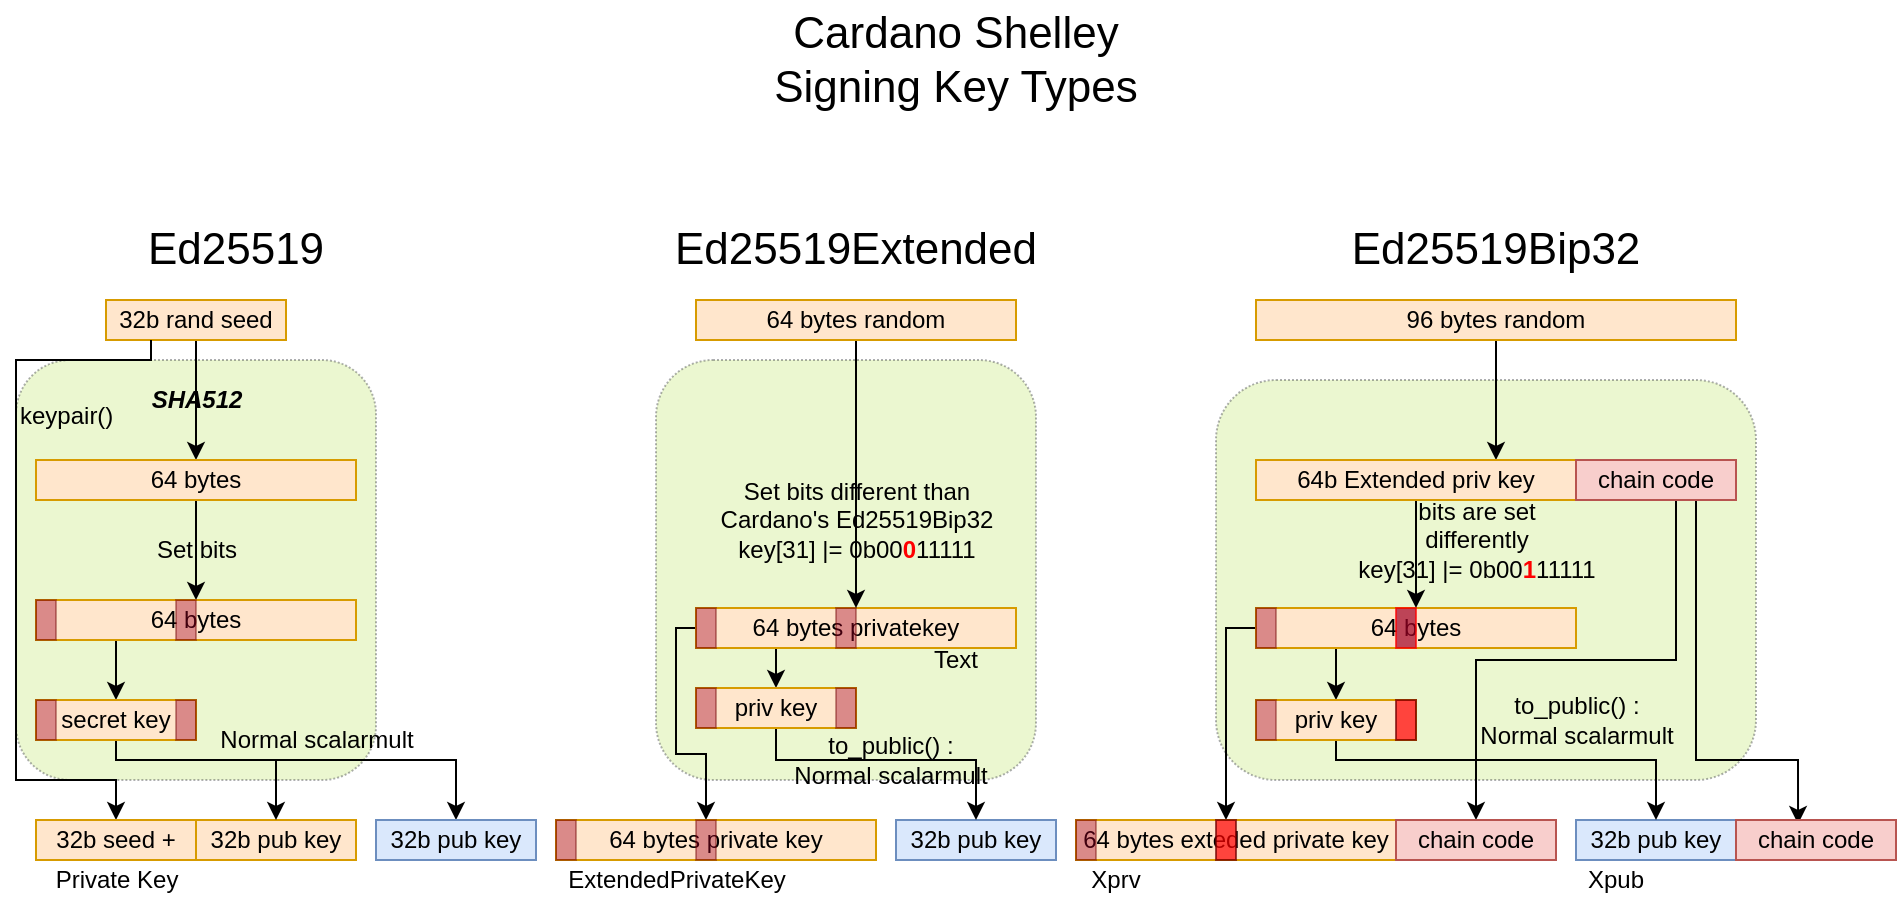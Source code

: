 <mxfile version="13.4.2" type="github">
  <diagram id="jsM0z9PeffmMUa2pt2d3" name="Page-1">
    <mxGraphModel dx="1257" dy="599" grid="1" gridSize="10" guides="1" tooltips="1" connect="1" arrows="1" fold="1" page="1" pageScale="1" pageWidth="960" pageHeight="503" math="0" shadow="0">
      <root>
        <mxCell id="0" />
        <mxCell id="1" parent="0" />
        <mxCell id="I6ufPXRZWOeGENPabrLU-53" value="&lt;br&gt;keypair()" style="rounded=1;whiteSpace=wrap;html=1;fontSize=12;opacity=40;align=left;verticalAlign=top;dashed=1;dashPattern=1 1;fillColor=#cdeb8b;strokeColor=#36393d;" parent="1" vertex="1">
          <mxGeometry x="10" y="190" width="180" height="210" as="geometry" />
        </mxCell>
        <mxCell id="I6ufPXRZWOeGENPabrLU-59" value="" style="rounded=1;whiteSpace=wrap;html=1;fontSize=12;opacity=40;align=left;verticalAlign=top;dashed=1;dashPattern=1 1;fillColor=#cdeb8b;strokeColor=#36393d;" parent="1" vertex="1">
          <mxGeometry x="330" y="190" width="190" height="210" as="geometry" />
        </mxCell>
        <mxCell id="I6ufPXRZWOeGENPabrLU-64" value="" style="rounded=1;whiteSpace=wrap;html=1;fontSize=12;opacity=40;align=left;verticalAlign=top;dashed=1;dashPattern=1 1;fillColor=#cdeb8b;strokeColor=#36393d;" parent="1" vertex="1">
          <mxGeometry x="610" y="200" width="270" height="200" as="geometry" />
        </mxCell>
        <mxCell id="I6ufPXRZWOeGENPabrLU-17" style="edgeStyle=orthogonalEdgeStyle;rounded=0;orthogonalLoop=1;jettySize=auto;html=1;entryX=0.5;entryY=0;entryDx=0;entryDy=0;fontSize=12;" parent="1" source="I6ufPXRZWOeGENPabrLU-9" target="I6ufPXRZWOeGENPabrLU-14" edge="1">
          <mxGeometry relative="1" as="geometry">
            <Array as="points">
              <mxPoint x="390" y="344" />
              <mxPoint x="390" y="344" />
            </Array>
          </mxGeometry>
        </mxCell>
        <mxCell id="I6ufPXRZWOeGENPabrLU-63" style="edgeStyle=orthogonalEdgeStyle;rounded=0;orthogonalLoop=1;jettySize=auto;html=1;entryX=0.5;entryY=0;entryDx=0;entryDy=0;labelBackgroundColor=none;fontSize=12;" parent="1" source="I6ufPXRZWOeGENPabrLU-9" target="I6ufPXRZWOeGENPabrLU-62" edge="1">
          <mxGeometry relative="1" as="geometry">
            <Array as="points">
              <mxPoint x="340" y="324" />
              <mxPoint x="340" y="387" />
              <mxPoint x="355" y="387" />
            </Array>
          </mxGeometry>
        </mxCell>
        <mxCell id="I6ufPXRZWOeGENPabrLU-9" value="64 bytes privatekey" style="rounded=0;whiteSpace=wrap;html=1;fontSize=12;align=center;fillColor=#ffe6cc;strokeColor=#d79b00;fontStyle=0" parent="1" vertex="1">
          <mxGeometry x="350" y="314" width="160" height="20" as="geometry" />
        </mxCell>
        <mxCell id="I6ufPXRZWOeGENPabrLU-11" value="" style="rounded=0;whiteSpace=wrap;html=1;fontSize=12;align=center;fillColor=#a20025;strokeColor=#6F0000;fontColor=#ffffff;opacity=40;" parent="1" vertex="1">
          <mxGeometry x="350" y="314" width="10" height="20" as="geometry" />
        </mxCell>
        <mxCell id="I6ufPXRZWOeGENPabrLU-12" value="" style="rounded=0;whiteSpace=wrap;html=1;fontSize=12;align=center;fillColor=#a20025;strokeColor=#6F0000;fontColor=#ffffff;opacity=40;" parent="1" vertex="1">
          <mxGeometry x="420" y="314" width="10" height="20" as="geometry" />
        </mxCell>
        <mxCell id="I6ufPXRZWOeGENPabrLU-1" value="Cardano Shelley &lt;br&gt;Signing Key Types " style="text;html=1;strokeColor=none;fillColor=none;align=center;verticalAlign=middle;whiteSpace=wrap;rounded=0;fontSize=22;" parent="1" vertex="1">
          <mxGeometry x="299" y="10" width="362" height="60" as="geometry" />
        </mxCell>
        <mxCell id="I6ufPXRZWOeGENPabrLU-2" value="Ed25519" style="text;html=1;strokeColor=none;fillColor=none;align=center;verticalAlign=middle;whiteSpace=wrap;rounded=0;fontSize=22;" parent="1" vertex="1">
          <mxGeometry x="65" y="120" width="110" height="30" as="geometry" />
        </mxCell>
        <mxCell id="I6ufPXRZWOeGENPabrLU-3" value="Ed25519Extended" style="text;html=1;strokeColor=none;fillColor=none;align=center;verticalAlign=middle;whiteSpace=wrap;rounded=0;fontSize=22;" parent="1" vertex="1">
          <mxGeometry x="330" y="120" width="200" height="30" as="geometry" />
        </mxCell>
        <mxCell id="I6ufPXRZWOeGENPabrLU-4" value="Ed25519Bip32" style="text;html=1;strokeColor=none;fillColor=none;align=center;verticalAlign=middle;whiteSpace=wrap;rounded=0;fontSize=22;" parent="1" vertex="1">
          <mxGeometry x="650" y="120" width="200" height="30" as="geometry" />
        </mxCell>
        <mxCell id="I6ufPXRZWOeGENPabrLU-20" value="SHA512" style="edgeStyle=orthogonalEdgeStyle;rounded=0;orthogonalLoop=1;jettySize=auto;html=1;entryX=0.5;entryY=0;entryDx=0;entryDy=0;fontSize=12;labelBackgroundColor=none;fontStyle=3" parent="1" source="I6ufPXRZWOeGENPabrLU-5" target="I6ufPXRZWOeGENPabrLU-19" edge="1">
          <mxGeometry relative="1" as="geometry" />
        </mxCell>
        <mxCell id="I6ufPXRZWOeGENPabrLU-5" value="32b rand seed" style="rounded=0;whiteSpace=wrap;html=1;fontSize=12;align=center;fillColor=#ffe6cc;strokeColor=#d79b00;" parent="1" vertex="1">
          <mxGeometry x="55" y="160" width="90" height="20" as="geometry" />
        </mxCell>
        <mxCell id="I6ufPXRZWOeGENPabrLU-10" value="Set bits different than &lt;br&gt;Cardano&#39;s Ed25519Bip32&lt;br&gt;key[31] |= 0b00&lt;b&gt;&lt;font color=&quot;#ff0000&quot;&gt;0&lt;/font&gt;&lt;/b&gt;11111" style="edgeStyle=orthogonalEdgeStyle;rounded=0;orthogonalLoop=1;jettySize=auto;html=1;entryX=0.5;entryY=0;entryDx=0;entryDy=0;fontSize=12;labelBackgroundColor=none;" parent="1" source="I6ufPXRZWOeGENPabrLU-6" target="I6ufPXRZWOeGENPabrLU-9" edge="1">
          <mxGeometry x="0.343" relative="1" as="geometry">
            <Array as="points">
              <mxPoint x="430" y="190" />
              <mxPoint x="430" y="190" />
            </Array>
            <mxPoint as="offset" />
          </mxGeometry>
        </mxCell>
        <mxCell id="I6ufPXRZWOeGENPabrLU-6" value="64 bytes random" style="rounded=0;whiteSpace=wrap;html=1;fontSize=12;align=center;fillColor=#ffe6cc;strokeColor=#d79b00;fontStyle=0" parent="1" vertex="1">
          <mxGeometry x="350" y="160" width="160" height="20" as="geometry" />
        </mxCell>
        <mxCell id="I6ufPXRZWOeGENPabrLU-82" style="edgeStyle=orthogonalEdgeStyle;rounded=0;orthogonalLoop=1;jettySize=auto;html=1;labelBackgroundColor=none;fontSize=12;entryX=0.75;entryY=0;entryDx=0;entryDy=0;" parent="1" source="I6ufPXRZWOeGENPabrLU-7" target="I6ufPXRZWOeGENPabrLU-80" edge="1">
          <mxGeometry relative="1" as="geometry" />
        </mxCell>
        <mxCell id="I6ufPXRZWOeGENPabrLU-7" value="96 bytes random" style="rounded=0;whiteSpace=wrap;html=1;fontSize=12;align=center;fillColor=#ffe6cc;strokeColor=#d79b00;" parent="1" vertex="1">
          <mxGeometry x="630" y="160" width="240" height="20" as="geometry" />
        </mxCell>
        <mxCell id="I6ufPXRZWOeGENPabrLU-13" value="32b pub key" style="rounded=0;whiteSpace=wrap;html=1;fontSize=12;align=center;fillColor=#dae8fc;strokeColor=#6c8ebf;fontStyle=0" parent="1" vertex="1">
          <mxGeometry x="450" y="420" width="80" height="20" as="geometry" />
        </mxCell>
        <mxCell id="I6ufPXRZWOeGENPabrLU-18" value="to_public() : &lt;br&gt;Normal scalarmult" style="edgeStyle=orthogonalEdgeStyle;rounded=0;orthogonalLoop=1;jettySize=auto;html=1;entryX=0.5;entryY=0;entryDx=0;entryDy=0;fontSize=12;labelBackgroundColor=none;" parent="1" source="I6ufPXRZWOeGENPabrLU-14" target="I6ufPXRZWOeGENPabrLU-13" edge="1">
          <mxGeometry relative="1" as="geometry">
            <Array as="points">
              <mxPoint x="390" y="390" />
              <mxPoint x="490" y="390" />
            </Array>
          </mxGeometry>
        </mxCell>
        <mxCell id="I6ufPXRZWOeGENPabrLU-14" value="priv key" style="rounded=0;whiteSpace=wrap;html=1;fontSize=12;align=center;fillColor=#ffe6cc;strokeColor=#d79b00;fontStyle=0" parent="1" vertex="1">
          <mxGeometry x="350" y="354" width="80" height="20" as="geometry" />
        </mxCell>
        <mxCell id="I6ufPXRZWOeGENPabrLU-15" value="" style="rounded=0;whiteSpace=wrap;html=1;fontSize=12;align=center;fillColor=#a20025;strokeColor=#6F0000;fontColor=#ffffff;opacity=40;" parent="1" vertex="1">
          <mxGeometry x="350" y="354" width="10" height="20" as="geometry" />
        </mxCell>
        <mxCell id="I6ufPXRZWOeGENPabrLU-16" value="" style="rounded=0;whiteSpace=wrap;html=1;fontSize=12;align=center;fillColor=#a20025;strokeColor=#6F0000;fontColor=#ffffff;opacity=40;" parent="1" vertex="1">
          <mxGeometry x="420" y="354" width="10" height="20" as="geometry" />
        </mxCell>
        <mxCell id="I6ufPXRZWOeGENPabrLU-45" value="Set bits" style="edgeStyle=orthogonalEdgeStyle;rounded=0;orthogonalLoop=1;jettySize=auto;html=1;entryX=1;entryY=0;entryDx=0;entryDy=0;fontSize=12;labelBackgroundColor=none;" parent="1" source="I6ufPXRZWOeGENPabrLU-19" target="I6ufPXRZWOeGENPabrLU-44" edge="1">
          <mxGeometry relative="1" as="geometry" />
        </mxCell>
        <mxCell id="I6ufPXRZWOeGENPabrLU-19" value="64 bytes" style="rounded=0;whiteSpace=wrap;html=1;fontSize=12;align=center;fillColor=#ffe6cc;strokeColor=#d79b00;fontStyle=0" parent="1" vertex="1">
          <mxGeometry x="20" y="240" width="160" height="20" as="geometry" />
        </mxCell>
        <mxCell id="I6ufPXRZWOeGENPabrLU-41" style="edgeStyle=orthogonalEdgeStyle;rounded=0;orthogonalLoop=1;jettySize=auto;html=1;entryX=0.5;entryY=0;entryDx=0;entryDy=0;fontSize=12;exitX=0.25;exitY=1;exitDx=0;exitDy=0;" parent="1" source="I6ufPXRZWOeGENPabrLU-5" target="I6ufPXRZWOeGENPabrLU-55" edge="1">
          <mxGeometry relative="1" as="geometry">
            <mxPoint x="60" y="350" as="targetPoint" />
            <Array as="points">
              <mxPoint x="78" y="190" />
              <mxPoint x="10" y="190" />
              <mxPoint x="10" y="400" />
              <mxPoint x="60" y="400" />
            </Array>
            <mxPoint x="100" y="182" as="sourcePoint" />
          </mxGeometry>
        </mxCell>
        <mxCell id="nAcAYTowog2pHm2zANv1-1" style="edgeStyle=orthogonalEdgeStyle;rounded=0;orthogonalLoop=1;jettySize=auto;html=1;entryX=0.5;entryY=0;entryDx=0;entryDy=0;exitX=0.25;exitY=1;exitDx=0;exitDy=0;" parent="1" source="I6ufPXRZWOeGENPabrLU-42" target="I6ufPXRZWOeGENPabrLU-48" edge="1">
          <mxGeometry relative="1" as="geometry" />
        </mxCell>
        <mxCell id="I6ufPXRZWOeGENPabrLU-42" value="64 bytes" style="rounded=0;whiteSpace=wrap;html=1;fontSize=12;align=center;fillColor=#ffe6cc;strokeColor=#d79b00;fontStyle=0" parent="1" vertex="1">
          <mxGeometry x="20" y="310" width="160" height="20" as="geometry" />
        </mxCell>
        <mxCell id="I6ufPXRZWOeGENPabrLU-43" value="" style="rounded=0;whiteSpace=wrap;html=1;fontSize=12;align=center;fillColor=#a20025;strokeColor=#6F0000;fontColor=#ffffff;opacity=40;" parent="1" vertex="1">
          <mxGeometry x="20" y="310" width="10" height="20" as="geometry" />
        </mxCell>
        <mxCell id="I6ufPXRZWOeGENPabrLU-44" value="" style="rounded=0;whiteSpace=wrap;html=1;fontSize=12;align=center;fillColor=#a20025;strokeColor=#6F0000;fontColor=#ffffff;opacity=40;" parent="1" vertex="1">
          <mxGeometry x="90" y="310" width="10" height="20" as="geometry" />
        </mxCell>
        <mxCell id="I6ufPXRZWOeGENPabrLU-46" value="32b pub key" style="rounded=0;whiteSpace=wrap;html=1;fontSize=12;align=center;fillColor=#ffe6cc;strokeColor=#d79b00;fontStyle=0" parent="1" vertex="1">
          <mxGeometry x="100" y="420" width="80" height="20" as="geometry" />
        </mxCell>
        <mxCell id="I6ufPXRZWOeGENPabrLU-47" value="Normal scalarmult" style="edgeStyle=orthogonalEdgeStyle;rounded=0;orthogonalLoop=1;jettySize=auto;html=1;entryX=0.5;entryY=0;entryDx=0;entryDy=0;fontSize=12;labelBackgroundColor=none;" parent="1" source="I6ufPXRZWOeGENPabrLU-48" target="I6ufPXRZWOeGENPabrLU-46" edge="1">
          <mxGeometry x="0.5" y="22" relative="1" as="geometry">
            <Array as="points">
              <mxPoint x="60" y="390" />
              <mxPoint x="140" y="390" />
            </Array>
            <mxPoint x="-2" y="-10" as="offset" />
          </mxGeometry>
        </mxCell>
        <mxCell id="nAcAYTowog2pHm2zANv1-7" style="edgeStyle=orthogonalEdgeStyle;rounded=0;orthogonalLoop=1;jettySize=auto;html=1;exitX=0.5;exitY=1;exitDx=0;exitDy=0;entryX=0.5;entryY=0;entryDx=0;entryDy=0;" parent="1" source="I6ufPXRZWOeGENPabrLU-48" target="nAcAYTowog2pHm2zANv1-2" edge="1">
          <mxGeometry relative="1" as="geometry">
            <Array as="points">
              <mxPoint x="60" y="390" />
              <mxPoint x="230" y="390" />
            </Array>
          </mxGeometry>
        </mxCell>
        <mxCell id="I6ufPXRZWOeGENPabrLU-48" value="secret key" style="rounded=0;whiteSpace=wrap;html=1;fontSize=12;align=center;fillColor=#ffe6cc;strokeColor=#d79b00;fontStyle=0" parent="1" vertex="1">
          <mxGeometry x="20" y="360" width="80" height="20" as="geometry" />
        </mxCell>
        <mxCell id="I6ufPXRZWOeGENPabrLU-49" value="" style="rounded=0;whiteSpace=wrap;html=1;fontSize=12;align=center;fillColor=#a20025;strokeColor=#6F0000;fontColor=#ffffff;opacity=40;" parent="1" vertex="1">
          <mxGeometry x="20" y="360" width="10" height="20" as="geometry" />
        </mxCell>
        <mxCell id="I6ufPXRZWOeGENPabrLU-50" value="" style="rounded=0;whiteSpace=wrap;html=1;fontSize=12;align=center;fillColor=#a20025;strokeColor=#6F0000;fontColor=#ffffff;opacity=40;" parent="1" vertex="1">
          <mxGeometry x="90" y="360" width="10" height="20" as="geometry" />
        </mxCell>
        <mxCell id="I6ufPXRZWOeGENPabrLU-55" value="32b seed +" style="rounded=0;whiteSpace=wrap;html=1;fontSize=12;align=center;fillColor=#ffe6cc;strokeColor=#d79b00;fontStyle=0" parent="1" vertex="1">
          <mxGeometry x="20" y="420" width="80" height="20" as="geometry" />
        </mxCell>
        <mxCell id="I6ufPXRZWOeGENPabrLU-60" value="64 bytes private key" style="rounded=0;whiteSpace=wrap;html=1;fontSize=12;align=center;fillColor=#ffe6cc;strokeColor=#d79b00;fontStyle=0" parent="1" vertex="1">
          <mxGeometry x="280" y="420" width="160" height="20" as="geometry" />
        </mxCell>
        <mxCell id="I6ufPXRZWOeGENPabrLU-61" value="" style="rounded=0;whiteSpace=wrap;html=1;fontSize=12;align=center;fillColor=#a20025;strokeColor=#6F0000;fontColor=#ffffff;opacity=40;" parent="1" vertex="1">
          <mxGeometry x="280" y="420" width="10" height="20" as="geometry" />
        </mxCell>
        <mxCell id="I6ufPXRZWOeGENPabrLU-62" value="" style="rounded=0;whiteSpace=wrap;html=1;fontSize=12;align=center;fillColor=#a20025;strokeColor=#6F0000;fontColor=#ffffff;opacity=40;" parent="1" vertex="1">
          <mxGeometry x="350" y="420" width="10" height="20" as="geometry" />
        </mxCell>
        <mxCell id="I6ufPXRZWOeGENPabrLU-65" style="edgeStyle=orthogonalEdgeStyle;rounded=0;orthogonalLoop=1;jettySize=auto;html=1;entryX=0.5;entryY=0;entryDx=0;entryDy=0;fontSize=12;" parent="1" source="I6ufPXRZWOeGENPabrLU-67" target="I6ufPXRZWOeGENPabrLU-72" edge="1">
          <mxGeometry relative="1" as="geometry">
            <Array as="points">
              <mxPoint x="670" y="350" />
              <mxPoint x="670" y="350" />
            </Array>
          </mxGeometry>
        </mxCell>
        <mxCell id="I6ufPXRZWOeGENPabrLU-66" style="edgeStyle=orthogonalEdgeStyle;rounded=0;orthogonalLoop=1;jettySize=auto;html=1;entryX=0.5;entryY=0;entryDx=0;entryDy=0;labelBackgroundColor=none;fontSize=12;" parent="1" source="I6ufPXRZWOeGENPabrLU-67" target="I6ufPXRZWOeGENPabrLU-77" edge="1">
          <mxGeometry relative="1" as="geometry">
            <Array as="points">
              <mxPoint x="615" y="324" />
            </Array>
          </mxGeometry>
        </mxCell>
        <mxCell id="I6ufPXRZWOeGENPabrLU-67" value="64 bytes" style="rounded=0;whiteSpace=wrap;html=1;fontSize=12;align=center;fillColor=#ffe6cc;strokeColor=#d79b00;fontStyle=0" parent="1" vertex="1">
          <mxGeometry x="630" y="314" width="160" height="20" as="geometry" />
        </mxCell>
        <mxCell id="I6ufPXRZWOeGENPabrLU-68" value="" style="rounded=0;whiteSpace=wrap;html=1;fontSize=12;align=center;fillColor=#a20025;strokeColor=#6F0000;fontColor=#ffffff;opacity=40;" parent="1" vertex="1">
          <mxGeometry x="630" y="314" width="10" height="20" as="geometry" />
        </mxCell>
        <mxCell id="I6ufPXRZWOeGENPabrLU-70" value="32b pub key" style="rounded=0;whiteSpace=wrap;html=1;fontSize=12;align=center;fillColor=#dae8fc;strokeColor=#6c8ebf;fontStyle=0" parent="1" vertex="1">
          <mxGeometry x="790" y="420" width="80" height="20" as="geometry" />
        </mxCell>
        <mxCell id="I6ufPXRZWOeGENPabrLU-71" value="to_public() : &lt;br&gt;Normal scalarmult" style="edgeStyle=orthogonalEdgeStyle;rounded=0;orthogonalLoop=1;jettySize=auto;html=1;entryX=0.5;entryY=0;entryDx=0;entryDy=0;fontSize=12;labelBackgroundColor=none;" parent="1" source="I6ufPXRZWOeGENPabrLU-72" target="I6ufPXRZWOeGENPabrLU-70" edge="1">
          <mxGeometry x="0.3" y="20" relative="1" as="geometry">
            <Array as="points">
              <mxPoint x="670" y="390" />
              <mxPoint x="830" y="390" />
            </Array>
            <mxPoint as="offset" />
          </mxGeometry>
        </mxCell>
        <mxCell id="I6ufPXRZWOeGENPabrLU-72" value="priv key" style="rounded=0;whiteSpace=wrap;html=1;fontSize=12;align=center;fillColor=#ffe6cc;strokeColor=#d79b00;fontStyle=0" parent="1" vertex="1">
          <mxGeometry x="630" y="360" width="80" height="20" as="geometry" />
        </mxCell>
        <mxCell id="I6ufPXRZWOeGENPabrLU-73" value="" style="rounded=0;whiteSpace=wrap;html=1;fontSize=12;align=center;fillColor=#a20025;strokeColor=#6F0000;fontColor=#ffffff;opacity=40;" parent="1" vertex="1">
          <mxGeometry x="630" y="360" width="10" height="20" as="geometry" />
        </mxCell>
        <mxCell id="I6ufPXRZWOeGENPabrLU-74" value="" style="rounded=0;whiteSpace=wrap;html=1;fontSize=12;align=center;strokeColor=#6F0000;fontColor=#ffffff;opacity=70;fillColor=#FF0000;" parent="1" vertex="1">
          <mxGeometry x="700" y="360" width="10" height="20" as="geometry" />
        </mxCell>
        <mxCell id="I6ufPXRZWOeGENPabrLU-75" value="64 bytes exteded private key" style="rounded=0;whiteSpace=wrap;html=1;fontSize=12;align=center;fillColor=#ffe6cc;strokeColor=#d79b00;fontStyle=0" parent="1" vertex="1">
          <mxGeometry x="540" y="420" width="160" height="20" as="geometry" />
        </mxCell>
        <mxCell id="I6ufPXRZWOeGENPabrLU-76" value="" style="rounded=0;whiteSpace=wrap;html=1;fontSize=12;align=center;fillColor=#a20025;strokeColor=#6F0000;fontColor=#ffffff;opacity=40;" parent="1" vertex="1">
          <mxGeometry x="540" y="420" width="10" height="20" as="geometry" />
        </mxCell>
        <mxCell id="I6ufPXRZWOeGENPabrLU-77" value="" style="rounded=0;whiteSpace=wrap;html=1;fontSize=12;align=center;strokeColor=#6F0000;fontColor=#ffffff;opacity=70;fillColor=#FF0000;" parent="1" vertex="1">
          <mxGeometry x="610" y="420" width="10" height="20" as="geometry" />
        </mxCell>
        <mxCell id="I6ufPXRZWOeGENPabrLU-94" value="bits are set &lt;br&gt;differently&lt;br&gt;key[31] |= 0b00&lt;b&gt;&lt;font color=&quot;#ff0000&quot;&gt;1&lt;/font&gt;&lt;/b&gt;11111" style="edgeStyle=orthogonalEdgeStyle;rounded=0;orthogonalLoop=1;jettySize=auto;html=1;entryX=0.5;entryY=0;entryDx=0;entryDy=0;labelBackgroundColor=none;fontSize=12;" parent="1" source="I6ufPXRZWOeGENPabrLU-80" target="I6ufPXRZWOeGENPabrLU-67" edge="1">
          <mxGeometry x="-0.259" y="30" relative="1" as="geometry">
            <mxPoint as="offset" />
          </mxGeometry>
        </mxCell>
        <mxCell id="I6ufPXRZWOeGENPabrLU-80" value="64b Extended priv key" style="rounded=0;whiteSpace=wrap;html=1;fontSize=12;align=center;fillColor=#ffe6cc;strokeColor=#d79b00;" parent="1" vertex="1">
          <mxGeometry x="630" y="240" width="160" height="20" as="geometry" />
        </mxCell>
        <mxCell id="I6ufPXRZWOeGENPabrLU-87" style="edgeStyle=orthogonalEdgeStyle;rounded=0;orthogonalLoop=1;jettySize=auto;html=1;entryX=0.388;entryY=0.1;entryDx=0;entryDy=0;entryPerimeter=0;labelBackgroundColor=none;fontSize=12;" parent="1" source="I6ufPXRZWOeGENPabrLU-81" target="I6ufPXRZWOeGENPabrLU-86" edge="1">
          <mxGeometry relative="1" as="geometry">
            <Array as="points">
              <mxPoint x="850" y="390" />
              <mxPoint x="901" y="390" />
            </Array>
          </mxGeometry>
        </mxCell>
        <mxCell id="I6ufPXRZWOeGENPabrLU-88" style="edgeStyle=orthogonalEdgeStyle;rounded=0;orthogonalLoop=1;jettySize=auto;html=1;entryX=0.5;entryY=0;entryDx=0;entryDy=0;labelBackgroundColor=none;fontSize=12;" parent="1" source="I6ufPXRZWOeGENPabrLU-81" target="I6ufPXRZWOeGENPabrLU-90" edge="1">
          <mxGeometry relative="1" as="geometry">
            <Array as="points">
              <mxPoint x="840" y="340" />
              <mxPoint x="740" y="340" />
            </Array>
          </mxGeometry>
        </mxCell>
        <mxCell id="I6ufPXRZWOeGENPabrLU-81" value="chain code" style="rounded=0;whiteSpace=wrap;html=1;fontSize=12;align=center;fillColor=#f8cecc;strokeColor=#b85450;" parent="1" vertex="1">
          <mxGeometry x="790" y="240" width="80" height="20" as="geometry" />
        </mxCell>
        <mxCell id="I6ufPXRZWOeGENPabrLU-86" value="chain code" style="rounded=0;whiteSpace=wrap;html=1;fontSize=12;align=center;fillColor=#f8cecc;strokeColor=#b85450;" parent="1" vertex="1">
          <mxGeometry x="870" y="420" width="80" height="20" as="geometry" />
        </mxCell>
        <mxCell id="I6ufPXRZWOeGENPabrLU-90" value="chain code" style="rounded=0;whiteSpace=wrap;html=1;fontSize=12;align=center;fillColor=#f8cecc;strokeColor=#b85450;" parent="1" vertex="1">
          <mxGeometry x="700" y="420" width="80" height="20" as="geometry" />
        </mxCell>
        <mxCell id="I6ufPXRZWOeGENPabrLU-95" value="Text" style="text;html=1;strokeColor=none;fillColor=none;align=center;verticalAlign=middle;whiteSpace=wrap;rounded=0;dashed=1;dashPattern=1 1;labelBackgroundColor=none;fontSize=12;opacity=40;" parent="1" vertex="1">
          <mxGeometry x="460" y="330" width="40" height="20" as="geometry" />
        </mxCell>
        <mxCell id="I6ufPXRZWOeGENPabrLU-96" value="ExtendedPrivateKey" style="text;html=1;align=center;verticalAlign=middle;resizable=0;points=[];autosize=1;fontSize=12;" parent="1" vertex="1">
          <mxGeometry x="280" y="440" width="120" height="20" as="geometry" />
        </mxCell>
        <mxCell id="I6ufPXRZWOeGENPabrLU-97" value="Private Key" style="text;html=1;align=center;verticalAlign=middle;resizable=0;points=[];autosize=1;fontSize=12;" parent="1" vertex="1">
          <mxGeometry x="20" y="440" width="80" height="20" as="geometry" />
        </mxCell>
        <mxCell id="I6ufPXRZWOeGENPabrLU-98" value="Xprv" style="text;html=1;strokeColor=none;fillColor=none;align=center;verticalAlign=middle;whiteSpace=wrap;rounded=0;dashed=1;dashPattern=1 1;labelBackgroundColor=none;fontSize=12;opacity=40;" parent="1" vertex="1">
          <mxGeometry x="540" y="440" width="40" height="20" as="geometry" />
        </mxCell>
        <mxCell id="I6ufPXRZWOeGENPabrLU-99" value="Xpub" style="text;html=1;strokeColor=none;fillColor=none;align=center;verticalAlign=middle;whiteSpace=wrap;rounded=0;dashed=1;dashPattern=1 1;labelBackgroundColor=none;fontSize=12;opacity=40;" parent="1" vertex="1">
          <mxGeometry x="790" y="440" width="40" height="20" as="geometry" />
        </mxCell>
        <mxCell id="I6ufPXRZWOeGENPabrLU-69" value="" style="rounded=0;whiteSpace=wrap;html=1;fontSize=12;align=center;fillColor=#a20025;fontColor=#ffffff;opacity=70;strokeColor=#FF0000;" parent="1" vertex="1">
          <mxGeometry x="700" y="314" width="10" height="20" as="geometry" />
        </mxCell>
        <mxCell id="nAcAYTowog2pHm2zANv1-2" value="32b pub key" style="rounded=0;whiteSpace=wrap;html=1;fontSize=12;align=center;fillColor=#dae8fc;strokeColor=#6c8ebf;fontStyle=0" parent="1" vertex="1">
          <mxGeometry x="190" y="420" width="80" height="20" as="geometry" />
        </mxCell>
      </root>
    </mxGraphModel>
  </diagram>
</mxfile>
